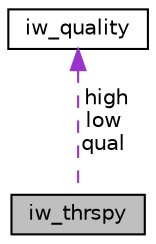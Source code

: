 digraph G
{
  edge [fontname="Helvetica",fontsize="10",labelfontname="Helvetica",labelfontsize="10"];
  node [fontname="Helvetica",fontsize="10",shape=record];
  Node1 [label="iw_thrspy",height=0.2,width=0.4,color="black", fillcolor="grey75", style="filled" fontcolor="black"];
  Node2 -> Node1 [dir="back",color="darkorchid3",fontsize="10",style="dashed",label=" high\nlow\nqual" ,fontname="Helvetica"];
  Node2 [label="iw_quality",height=0.2,width=0.4,color="black", fillcolor="white", style="filled",URL="$structiw__quality.html"];
}
